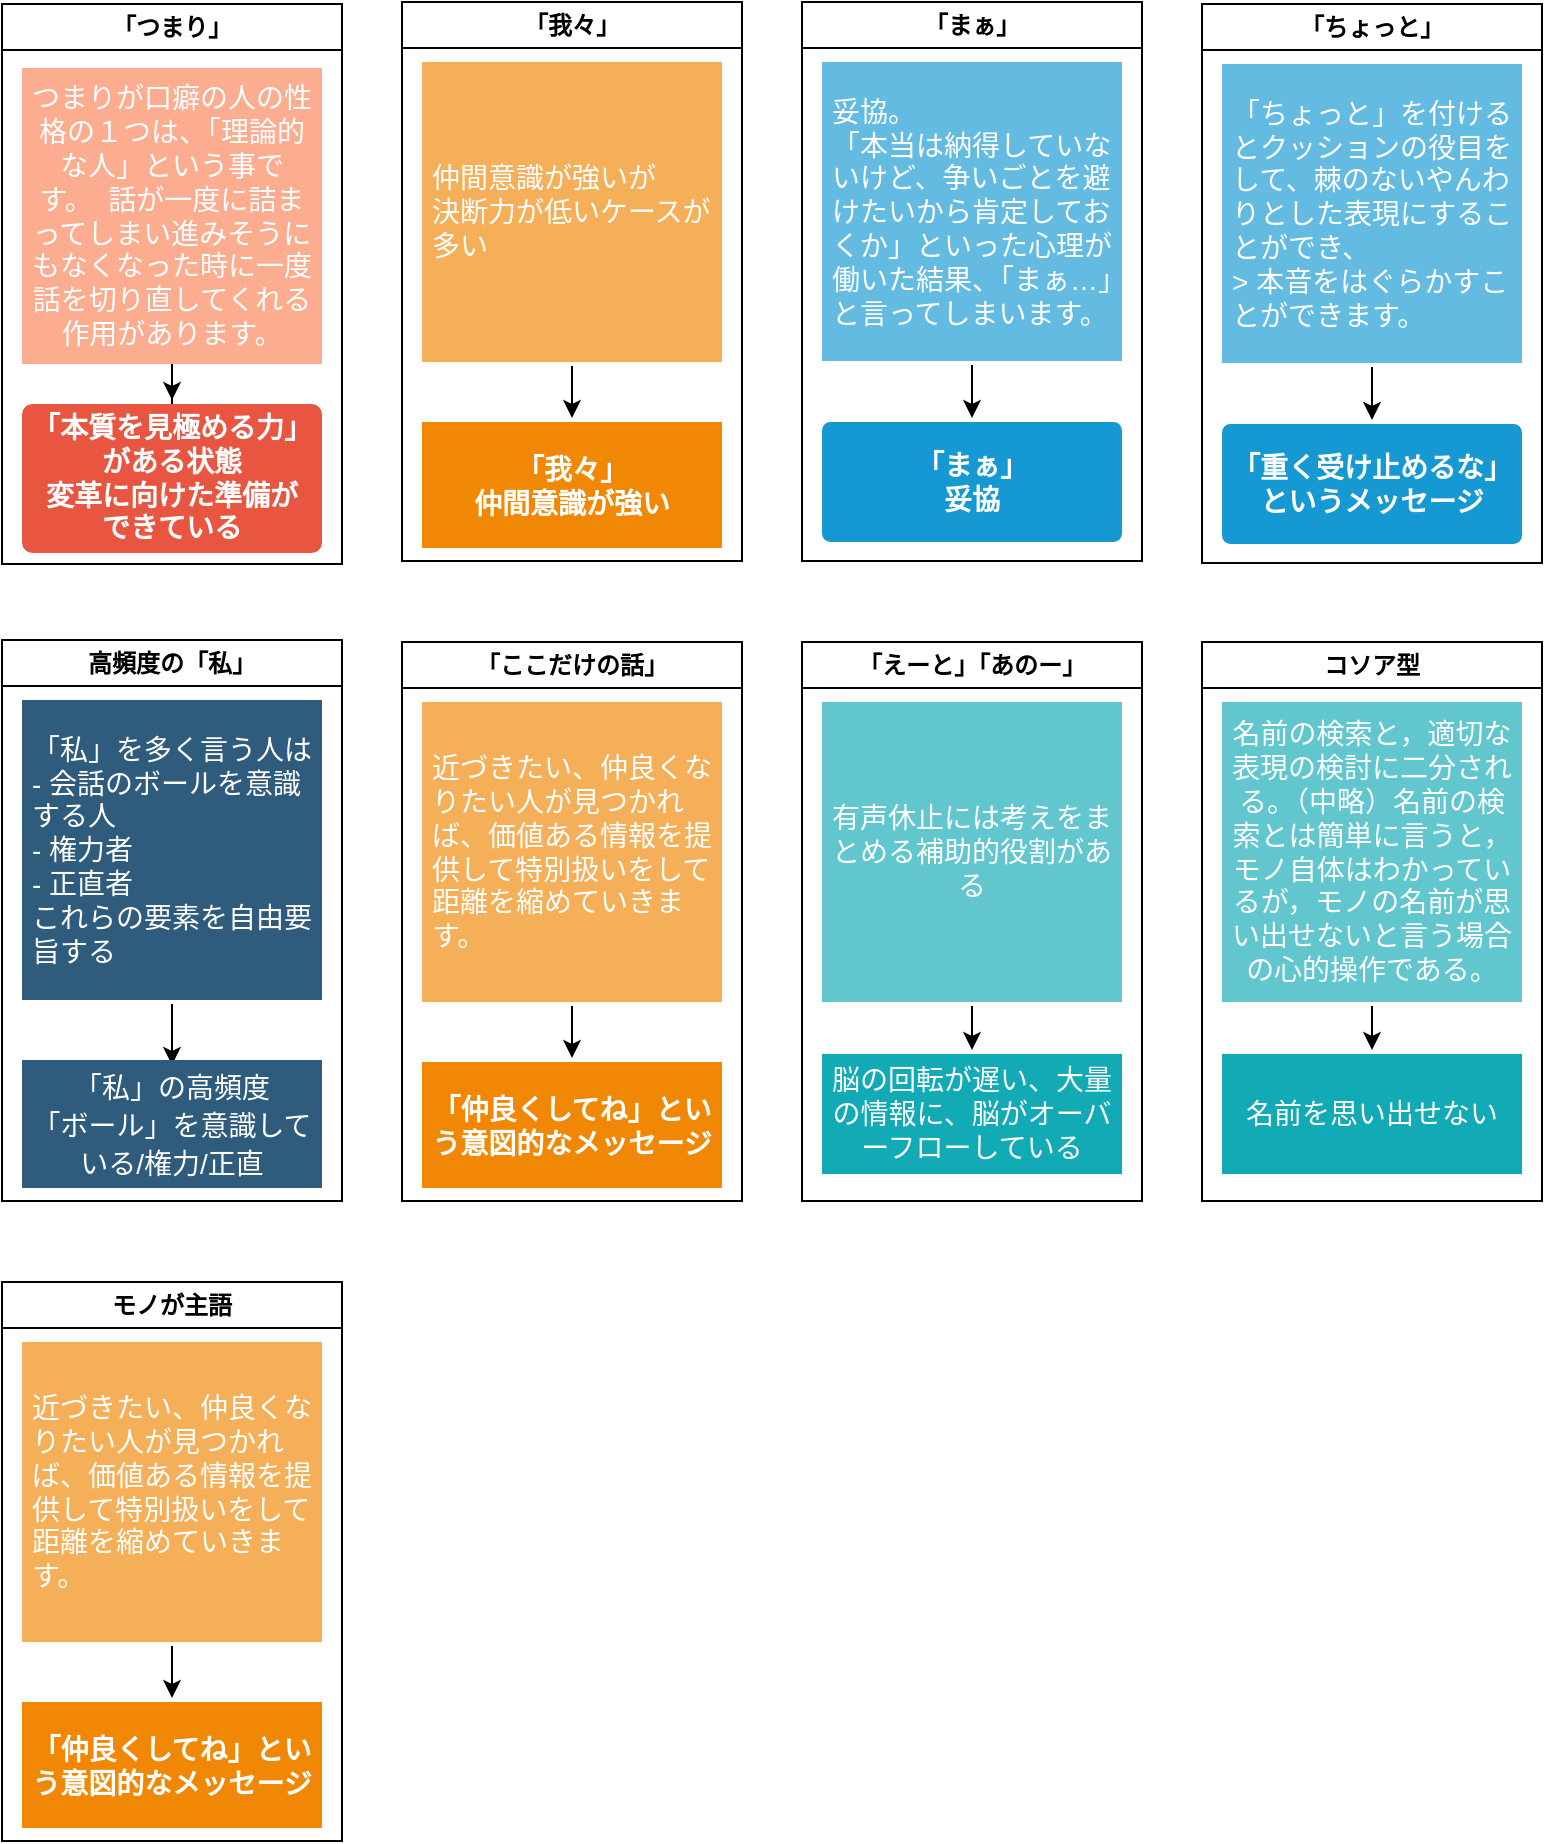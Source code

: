 <mxfile>
    <diagram name="ページ1" id="13CN3SvOPOdOUp-_F_g6">
        <mxGraphModel dx="1128" dy="686" grid="1" gridSize="10" guides="1" tooltips="1" connect="1" arrows="1" fold="1" page="1" pageScale="1" pageWidth="827" pageHeight="1169" math="0" shadow="0">
            <root>
                <mxCell id="0"/>
                <mxCell id="1" parent="0"/>
                <mxCell id="QMJa0BvOyVggRc7bFHfy-1" value="高頻度の「私」" style="swimlane;whiteSpace=wrap;html=1;" parent="1" vertex="1">
                    <mxGeometry x="40" y="399" width="170" height="280.5" as="geometry"/>
                </mxCell>
                <mxCell id="QMJa0BvOyVggRc7bFHfy-2" style="edgeStyle=orthogonalEdgeStyle;rounded=0;orthogonalLoop=1;jettySize=auto;html=1;entryX=0.5;entryY=0;entryDx=0;entryDy=0;" parent="QMJa0BvOyVggRc7bFHfy-1" edge="1">
                    <mxGeometry relative="1" as="geometry">
                        <mxPoint x="85" y="182" as="sourcePoint"/>
                        <mxPoint x="85" y="212.5" as="targetPoint"/>
                    </mxGeometry>
                </mxCell>
                <mxCell id="QMJa0BvOyVggRc7bFHfy-3" value="&lt;div style=&quot;border-color: var(--border-color);&quot;&gt;&lt;div style=&quot;border-color: var(--border-color);&quot;&gt;「私」を多く言う人は&lt;/div&gt;&lt;div style=&quot;border-color: var(--border-color);&quot;&gt;- 会話のボールを意識する人&lt;/div&gt;&lt;div style=&quot;border-color: var(--border-color);&quot;&gt;- 権力者&lt;/div&gt;&lt;div style=&quot;border-color: var(--border-color);&quot;&gt;- 正直者&lt;/div&gt;&lt;div style=&quot;border-color: var(--border-color);&quot;&gt;これらの要素を自由要旨する&lt;/div&gt;&lt;/div&gt;" style="rounded=1;whiteSpace=wrap;html=1;shadow=0;labelBackgroundColor=none;strokeColor=none;strokeWidth=3;fillColor=#2F5B7C;fontFamily=Helvetica;fontSize=14;fontColor=#FFFFFF;align=left;spacing=5;arcSize=0;perimeterSpacing=2;" parent="QMJa0BvOyVggRc7bFHfy-1" vertex="1">
                    <mxGeometry x="10" y="30" width="150" height="150" as="geometry"/>
                </mxCell>
                <mxCell id="QMJa0BvOyVggRc7bFHfy-4" value="&lt;span style=&quot;font-size: 14px; font-weight: 400;&quot;&gt;「私」の高頻度&lt;/span&gt;&lt;div&gt;&lt;span style=&quot;font-size: 14px; font-weight: 400;&quot;&gt;「ボール」を意識している/権力/正直&lt;/span&gt;&lt;br&gt;&lt;/div&gt;" style="rounded=1;whiteSpace=wrap;html=1;shadow=0;labelBackgroundColor=none;strokeColor=none;strokeWidth=3;fillColor=#2F5B7C;fontFamily=Helvetica;fontSize=16;fontColor=#FFFFFF;align=center;fontStyle=1;spacing=5;arcSize=0;perimeterSpacing=2;" parent="QMJa0BvOyVggRc7bFHfy-1" vertex="1">
                    <mxGeometry x="10" y="210" width="150" height="64" as="geometry"/>
                </mxCell>
                <mxCell id="QMJa0BvOyVggRc7bFHfy-5" value="「我々」" style="swimlane;whiteSpace=wrap;html=1;" parent="1" vertex="1">
                    <mxGeometry x="240" y="80" width="170" height="279.5" as="geometry"/>
                </mxCell>
                <mxCell id="QMJa0BvOyVggRc7bFHfy-6" value="&lt;div&gt;「我々」&lt;/div&gt;仲間意識が強い" style="rounded=1;whiteSpace=wrap;html=1;shadow=0;labelBackgroundColor=none;strokeColor=none;strokeWidth=3;fillColor=#F08705;fontFamily=Helvetica;fontSize=14;fontColor=#FFFFFF;align=center;spacing=5;fontStyle=1;arcSize=0;perimeterSpacing=2;" parent="QMJa0BvOyVggRc7bFHfy-5" vertex="1">
                    <mxGeometry x="10" y="210" width="150" height="63" as="geometry"/>
                </mxCell>
                <mxCell id="QMJa0BvOyVggRc7bFHfy-7" style="edgeStyle=orthogonalEdgeStyle;rounded=0;orthogonalLoop=1;jettySize=auto;html=1;" parent="QMJa0BvOyVggRc7bFHfy-5" source="QMJa0BvOyVggRc7bFHfy-8" target="QMJa0BvOyVggRc7bFHfy-6" edge="1">
                    <mxGeometry relative="1" as="geometry"/>
                </mxCell>
                <mxCell id="QMJa0BvOyVggRc7bFHfy-8" value="仲間意識が強いが&lt;div&gt;決断力が低いケースが多い&lt;/div&gt;" style="rounded=1;whiteSpace=wrap;html=1;shadow=0;labelBackgroundColor=none;strokeColor=none;strokeWidth=3;fillColor=#f5af58;fontFamily=Helvetica;fontSize=14;fontColor=#FFFFFF;align=left;spacing=5;arcSize=0;perimeterSpacing=2;" parent="QMJa0BvOyVggRc7bFHfy-5" vertex="1">
                    <mxGeometry x="10" y="30" width="150" height="150" as="geometry"/>
                </mxCell>
                <mxCell id="QMJa0BvOyVggRc7bFHfy-9" value="「まぁ」" style="swimlane;whiteSpace=wrap;html=1;" parent="1" vertex="1">
                    <mxGeometry x="440" y="80" width="170" height="279.5" as="geometry"/>
                </mxCell>
                <mxCell id="QMJa0BvOyVggRc7bFHfy-10" value="「まぁ」&lt;br&gt;&lt;div&gt;妥協&lt;/div&gt;" style="rounded=1;whiteSpace=wrap;html=1;shadow=0;labelBackgroundColor=none;strokeColor=none;strokeWidth=3;fillColor=#1699d3;fontFamily=Helvetica;fontSize=14;fontColor=#FFFFFF;align=center;spacing=5;fontStyle=1;arcSize=7;perimeterSpacing=2;" parent="QMJa0BvOyVggRc7bFHfy-9" vertex="1">
                    <mxGeometry x="10" y="210" width="150" height="60" as="geometry"/>
                </mxCell>
                <mxCell id="QMJa0BvOyVggRc7bFHfy-11" style="edgeStyle=orthogonalEdgeStyle;rounded=0;orthogonalLoop=1;jettySize=auto;html=1;entryX=0.5;entryY=0;entryDx=0;entryDy=0;" parent="QMJa0BvOyVggRc7bFHfy-9" source="QMJa0BvOyVggRc7bFHfy-12" target="QMJa0BvOyVggRc7bFHfy-10" edge="1">
                    <mxGeometry relative="1" as="geometry"/>
                </mxCell>
                <mxCell id="QMJa0BvOyVggRc7bFHfy-12" value="&lt;div&gt;妥協。&lt;/div&gt;&lt;div&gt;「本当は納得していないけど、争いごとを避けたいから肯定しておくか」といった心理が働いた結果、「まぁ…」と言ってしまいます。&lt;/div&gt;" style="rounded=1;whiteSpace=wrap;html=1;shadow=0;labelBackgroundColor=none;strokeColor=none;strokeWidth=3;fillColor=#64bbe2;fontFamily=Helvetica;fontSize=14;fontColor=#FFFFFF;align=left;spacing=5;arcSize=0;perimeterSpacing=2;" parent="QMJa0BvOyVggRc7bFHfy-9" vertex="1">
                    <mxGeometry x="10" y="30" width="150" height="149.5" as="geometry"/>
                </mxCell>
                <mxCell id="QMJa0BvOyVggRc7bFHfy-13" value="「ここだけの話」" style="swimlane;whiteSpace=wrap;html=1;" parent="1" vertex="1">
                    <mxGeometry x="240" y="400" width="170" height="279.5" as="geometry"/>
                </mxCell>
                <mxCell id="QMJa0BvOyVggRc7bFHfy-14" value="「仲良くしてね」という意図的なメッセージ&lt;div&gt;&lt;/div&gt;" style="rounded=1;whiteSpace=wrap;html=1;shadow=0;labelBackgroundColor=none;strokeColor=none;strokeWidth=3;fillColor=#F08705;fontFamily=Helvetica;fontSize=14;fontColor=#FFFFFF;align=center;spacing=5;fontStyle=1;arcSize=0;perimeterSpacing=2;" parent="QMJa0BvOyVggRc7bFHfy-13" vertex="1">
                    <mxGeometry x="10" y="210" width="150" height="63" as="geometry"/>
                </mxCell>
                <mxCell id="QMJa0BvOyVggRc7bFHfy-15" style="edgeStyle=orthogonalEdgeStyle;rounded=0;orthogonalLoop=1;jettySize=auto;html=1;" parent="QMJa0BvOyVggRc7bFHfy-13" source="QMJa0BvOyVggRc7bFHfy-16" target="QMJa0BvOyVggRc7bFHfy-14" edge="1">
                    <mxGeometry relative="1" as="geometry"/>
                </mxCell>
                <mxCell id="QMJa0BvOyVggRc7bFHfy-16" value="近づきたい、仲良くなりたい人が見つかれば、価値ある情報を提供して特別扱いをして距離を縮めていきます。" style="rounded=1;whiteSpace=wrap;html=1;shadow=0;labelBackgroundColor=none;strokeColor=none;strokeWidth=3;fillColor=#f5af58;fontFamily=Helvetica;fontSize=14;fontColor=#FFFFFF;align=left;spacing=5;arcSize=0;perimeterSpacing=2;" parent="QMJa0BvOyVggRc7bFHfy-13" vertex="1">
                    <mxGeometry x="10" y="30" width="150" height="150" as="geometry"/>
                </mxCell>
                <mxCell id="QMJa0BvOyVggRc7bFHfy-17" value="「えーと」「あのー」" style="swimlane;whiteSpace=wrap;html=1;" parent="1" vertex="1">
                    <mxGeometry x="440" y="400" width="170" height="279.5" as="geometry"/>
                </mxCell>
                <mxCell id="QMJa0BvOyVggRc7bFHfy-18" style="edgeStyle=orthogonalEdgeStyle;rounded=0;orthogonalLoop=1;jettySize=auto;html=1;" parent="QMJa0BvOyVggRc7bFHfy-17" source="QMJa0BvOyVggRc7bFHfy-19" target="QMJa0BvOyVggRc7bFHfy-20" edge="1">
                    <mxGeometry relative="1" as="geometry"/>
                </mxCell>
                <UserObject label="有声休止には考えをまとめる補助的役割がある" link="https://qiita.com/" id="QMJa0BvOyVggRc7bFHfy-19">
                    <mxCell style="rounded=1;whiteSpace=wrap;html=1;shadow=0;labelBackgroundColor=none;strokeColor=none;strokeWidth=3;fillColor=#61c6ce;fontFamily=Helvetica;fontSize=14;fontColor=#FFFFFF;align=center;spacing=5;fontStyle=0;arcSize=0;perimeterSpacing=2;" parent="QMJa0BvOyVggRc7bFHfy-17" vertex="1">
                        <mxGeometry x="10" y="30" width="150" height="150" as="geometry"/>
                    </mxCell>
                </UserObject>
                <mxCell id="QMJa0BvOyVggRc7bFHfy-20" value="&lt;span style=&quot;font-weight: 400;&quot;&gt;脳の回転が遅い、大量の情報に、脳がオーバーフローしている&lt;/span&gt;" style="rounded=1;whiteSpace=wrap;html=1;shadow=0;labelBackgroundColor=none;strokeColor=none;strokeWidth=3;fillColor=#12aab5;fontFamily=Helvetica;fontSize=14;fontColor=#FFFFFF;align=center;spacing=5;fontStyle=1;arcSize=0;perimeterSpacing=2;" parent="QMJa0BvOyVggRc7bFHfy-17" vertex="1">
                    <mxGeometry x="10" y="206.0" width="150" height="60" as="geometry"/>
                </mxCell>
                <mxCell id="QMJa0BvOyVggRc7bFHfy-21" value="コソア型" style="swimlane;whiteSpace=wrap;html=1;" parent="1" vertex="1">
                    <mxGeometry x="640" y="400" width="170" height="279.5" as="geometry"/>
                </mxCell>
                <mxCell id="QMJa0BvOyVggRc7bFHfy-22" style="edgeStyle=orthogonalEdgeStyle;rounded=0;orthogonalLoop=1;jettySize=auto;html=1;" parent="QMJa0BvOyVggRc7bFHfy-21" source="QMJa0BvOyVggRc7bFHfy-23" target="QMJa0BvOyVggRc7bFHfy-24" edge="1">
                    <mxGeometry relative="1" as="geometry"/>
                </mxCell>
                <UserObject label="&lt;div&gt;名前の検索と，適切な表現の検討に二分される。&lt;span style=&quot;background-color: initial;&quot;&gt;（中略）名前の検索とは簡単に言うと，モノ自体はわかっているが，モノの名前が思い出せないと言う場合の心的操作である。&lt;/span&gt;&lt;/div&gt;" link="https://qiita.com/" id="QMJa0BvOyVggRc7bFHfy-23">
                    <mxCell style="rounded=1;whiteSpace=wrap;html=1;shadow=0;labelBackgroundColor=none;strokeColor=none;strokeWidth=3;fillColor=#61c6ce;fontFamily=Helvetica;fontSize=14;fontColor=#FFFFFF;align=center;spacing=5;fontStyle=0;arcSize=0;perimeterSpacing=2;" parent="QMJa0BvOyVggRc7bFHfy-21" vertex="1">
                        <mxGeometry x="10" y="30" width="150" height="150" as="geometry"/>
                    </mxCell>
                </UserObject>
                <mxCell id="QMJa0BvOyVggRc7bFHfy-24" value="&lt;span style=&quot;font-weight: 400;&quot;&gt;名前を思い出せない&lt;/span&gt;" style="rounded=1;whiteSpace=wrap;html=1;shadow=0;labelBackgroundColor=none;strokeColor=none;strokeWidth=3;fillColor=#12aab5;fontFamily=Helvetica;fontSize=14;fontColor=#FFFFFF;align=center;spacing=5;fontStyle=1;arcSize=0;perimeterSpacing=2;" parent="QMJa0BvOyVggRc7bFHfy-21" vertex="1">
                    <mxGeometry x="10" y="206.0" width="150" height="60" as="geometry"/>
                </mxCell>
                <mxCell id="QMJa0BvOyVggRc7bFHfy-25" value="「ちょっと」" style="swimlane;whiteSpace=wrap;html=1;startSize=23;" parent="1" vertex="1">
                    <mxGeometry x="640" y="81" width="170" height="279.5" as="geometry"/>
                </mxCell>
                <mxCell id="QMJa0BvOyVggRc7bFHfy-26" value="「重く受け止めるな」&lt;br&gt;&lt;div&gt;というメッセージ&lt;/div&gt;" style="rounded=1;whiteSpace=wrap;html=1;shadow=0;labelBackgroundColor=none;strokeColor=none;strokeWidth=3;fillColor=#1699d3;fontFamily=Helvetica;fontSize=14;fontColor=#FFFFFF;align=center;spacing=5;fontStyle=1;arcSize=7;perimeterSpacing=2;" parent="QMJa0BvOyVggRc7bFHfy-25" vertex="1">
                    <mxGeometry x="10" y="210" width="150" height="60" as="geometry"/>
                </mxCell>
                <mxCell id="QMJa0BvOyVggRc7bFHfy-27" style="edgeStyle=orthogonalEdgeStyle;rounded=0;orthogonalLoop=1;jettySize=auto;html=1;entryX=0.5;entryY=0;entryDx=0;entryDy=0;" parent="QMJa0BvOyVggRc7bFHfy-25" source="QMJa0BvOyVggRc7bFHfy-28" target="QMJa0BvOyVggRc7bFHfy-26" edge="1">
                    <mxGeometry relative="1" as="geometry"/>
                </mxCell>
                <mxCell id="QMJa0BvOyVggRc7bFHfy-28" value="&lt;div&gt;「ちょっと」を付けるとクッションの役目をして、棘のないやんわりとした表現にすることができ、&lt;/div&gt;&lt;div&gt;&amp;gt; 本音をはぐらかすことができます。&lt;/div&gt;" style="rounded=1;whiteSpace=wrap;html=1;shadow=0;labelBackgroundColor=none;strokeColor=none;strokeWidth=3;fillColor=#64bbe2;fontFamily=Helvetica;fontSize=14;fontColor=#FFFFFF;align=left;spacing=5;arcSize=0;perimeterSpacing=2;" parent="QMJa0BvOyVggRc7bFHfy-25" vertex="1">
                    <mxGeometry x="10" y="30" width="150" height="149.5" as="geometry"/>
                </mxCell>
                <mxCell id="QMJa0BvOyVggRc7bFHfy-29" value="「つまり」" style="swimlane;whiteSpace=wrap;html=1;" parent="1" vertex="1">
                    <mxGeometry x="40" y="81" width="170" height="280" as="geometry"/>
                </mxCell>
                <mxCell id="QMJa0BvOyVggRc7bFHfy-30" style="edgeStyle=orthogonalEdgeStyle;rounded=0;orthogonalLoop=1;jettySize=auto;html=1;entryX=0.5;entryY=0;entryDx=0;entryDy=0;" parent="QMJa0BvOyVggRc7bFHfy-29" source="QMJa0BvOyVggRc7bFHfy-31" target="QMJa0BvOyVggRc7bFHfy-32" edge="1">
                    <mxGeometry relative="1" as="geometry"/>
                </mxCell>
                <mxCell id="QMJa0BvOyVggRc7bFHfy-31" value="&lt;div&gt;つまりが口癖の人の性格の１つは、「理論的な人」という事です。&lt;span style=&quot;background-color: initial;&quot;&gt;&amp;nbsp;&lt;/span&gt;&lt;span style=&quot;background-color: initial;&quot;&gt;&amp;nbsp;話が一度に詰まってしまい進みそうにもなくなった時に一度話を切り直してくれる作用があります。&lt;/span&gt;&lt;/div&gt;" style="rounded=1;whiteSpace=wrap;html=1;shadow=0;labelBackgroundColor=none;strokeColor=none;strokeWidth=3;fillColor=#FCAD90;fontFamily=Helvetica;fontSize=14;fontColor=#FFFFFF;align=center;spacing=5;arcSize=0;perimeterSpacing=2;" parent="QMJa0BvOyVggRc7bFHfy-29" vertex="1">
                    <mxGeometry x="10" y="32" width="150" height="148" as="geometry"/>
                </mxCell>
                <mxCell id="QMJa0BvOyVggRc7bFHfy-32" value="「本質を見極める力」&lt;div&gt;がある状態&lt;/div&gt;&lt;div&gt;変革に向けた準備が&lt;/div&gt;&lt;div&gt;できている&lt;/div&gt;" style="rounded=1;whiteSpace=wrap;html=1;shadow=0;labelBackgroundColor=none;strokeColor=none;strokeWidth=3;fillColor=#e85642;fontFamily=Helvetica;fontSize=14;fontColor=#FFFFFF;align=center;spacing=5;fontStyle=1;arcSize=7;perimeterSpacing=2;" parent="QMJa0BvOyVggRc7bFHfy-29" vertex="1">
                    <mxGeometry x="10" y="200" width="150" height="74.5" as="geometry"/>
                </mxCell>
                <mxCell id="QMJa0BvOyVggRc7bFHfy-33" value="モノが主語" style="swimlane;whiteSpace=wrap;html=1;" parent="1" vertex="1">
                    <mxGeometry x="40" y="720" width="170" height="279.5" as="geometry"/>
                </mxCell>
                <mxCell id="QMJa0BvOyVggRc7bFHfy-34" value="「仲良くしてね」という意図的なメッセージ&lt;div&gt;&lt;/div&gt;" style="rounded=1;whiteSpace=wrap;html=1;shadow=0;labelBackgroundColor=none;strokeColor=none;strokeWidth=3;fillColor=#F08705;fontFamily=Helvetica;fontSize=14;fontColor=#FFFFFF;align=center;spacing=5;fontStyle=1;arcSize=0;perimeterSpacing=2;" parent="QMJa0BvOyVggRc7bFHfy-33" vertex="1">
                    <mxGeometry x="10" y="210" width="150" height="63" as="geometry"/>
                </mxCell>
                <mxCell id="QMJa0BvOyVggRc7bFHfy-35" style="edgeStyle=orthogonalEdgeStyle;rounded=0;orthogonalLoop=1;jettySize=auto;html=1;" parent="QMJa0BvOyVggRc7bFHfy-33" source="QMJa0BvOyVggRc7bFHfy-36" target="QMJa0BvOyVggRc7bFHfy-34" edge="1">
                    <mxGeometry relative="1" as="geometry"/>
                </mxCell>
                <mxCell id="QMJa0BvOyVggRc7bFHfy-36" value="近づきたい、仲良くなりたい人が見つかれば、価値ある情報を提供して特別扱いをして距離を縮めていきます。" style="rounded=1;whiteSpace=wrap;html=1;shadow=0;labelBackgroundColor=none;strokeColor=none;strokeWidth=3;fillColor=#f5af58;fontFamily=Helvetica;fontSize=14;fontColor=#FFFFFF;align=left;spacing=5;arcSize=0;perimeterSpacing=2;" parent="QMJa0BvOyVggRc7bFHfy-33" vertex="1">
                    <mxGeometry x="10" y="30" width="150" height="150" as="geometry"/>
                </mxCell>
            </root>
        </mxGraphModel>
    </diagram>
</mxfile>